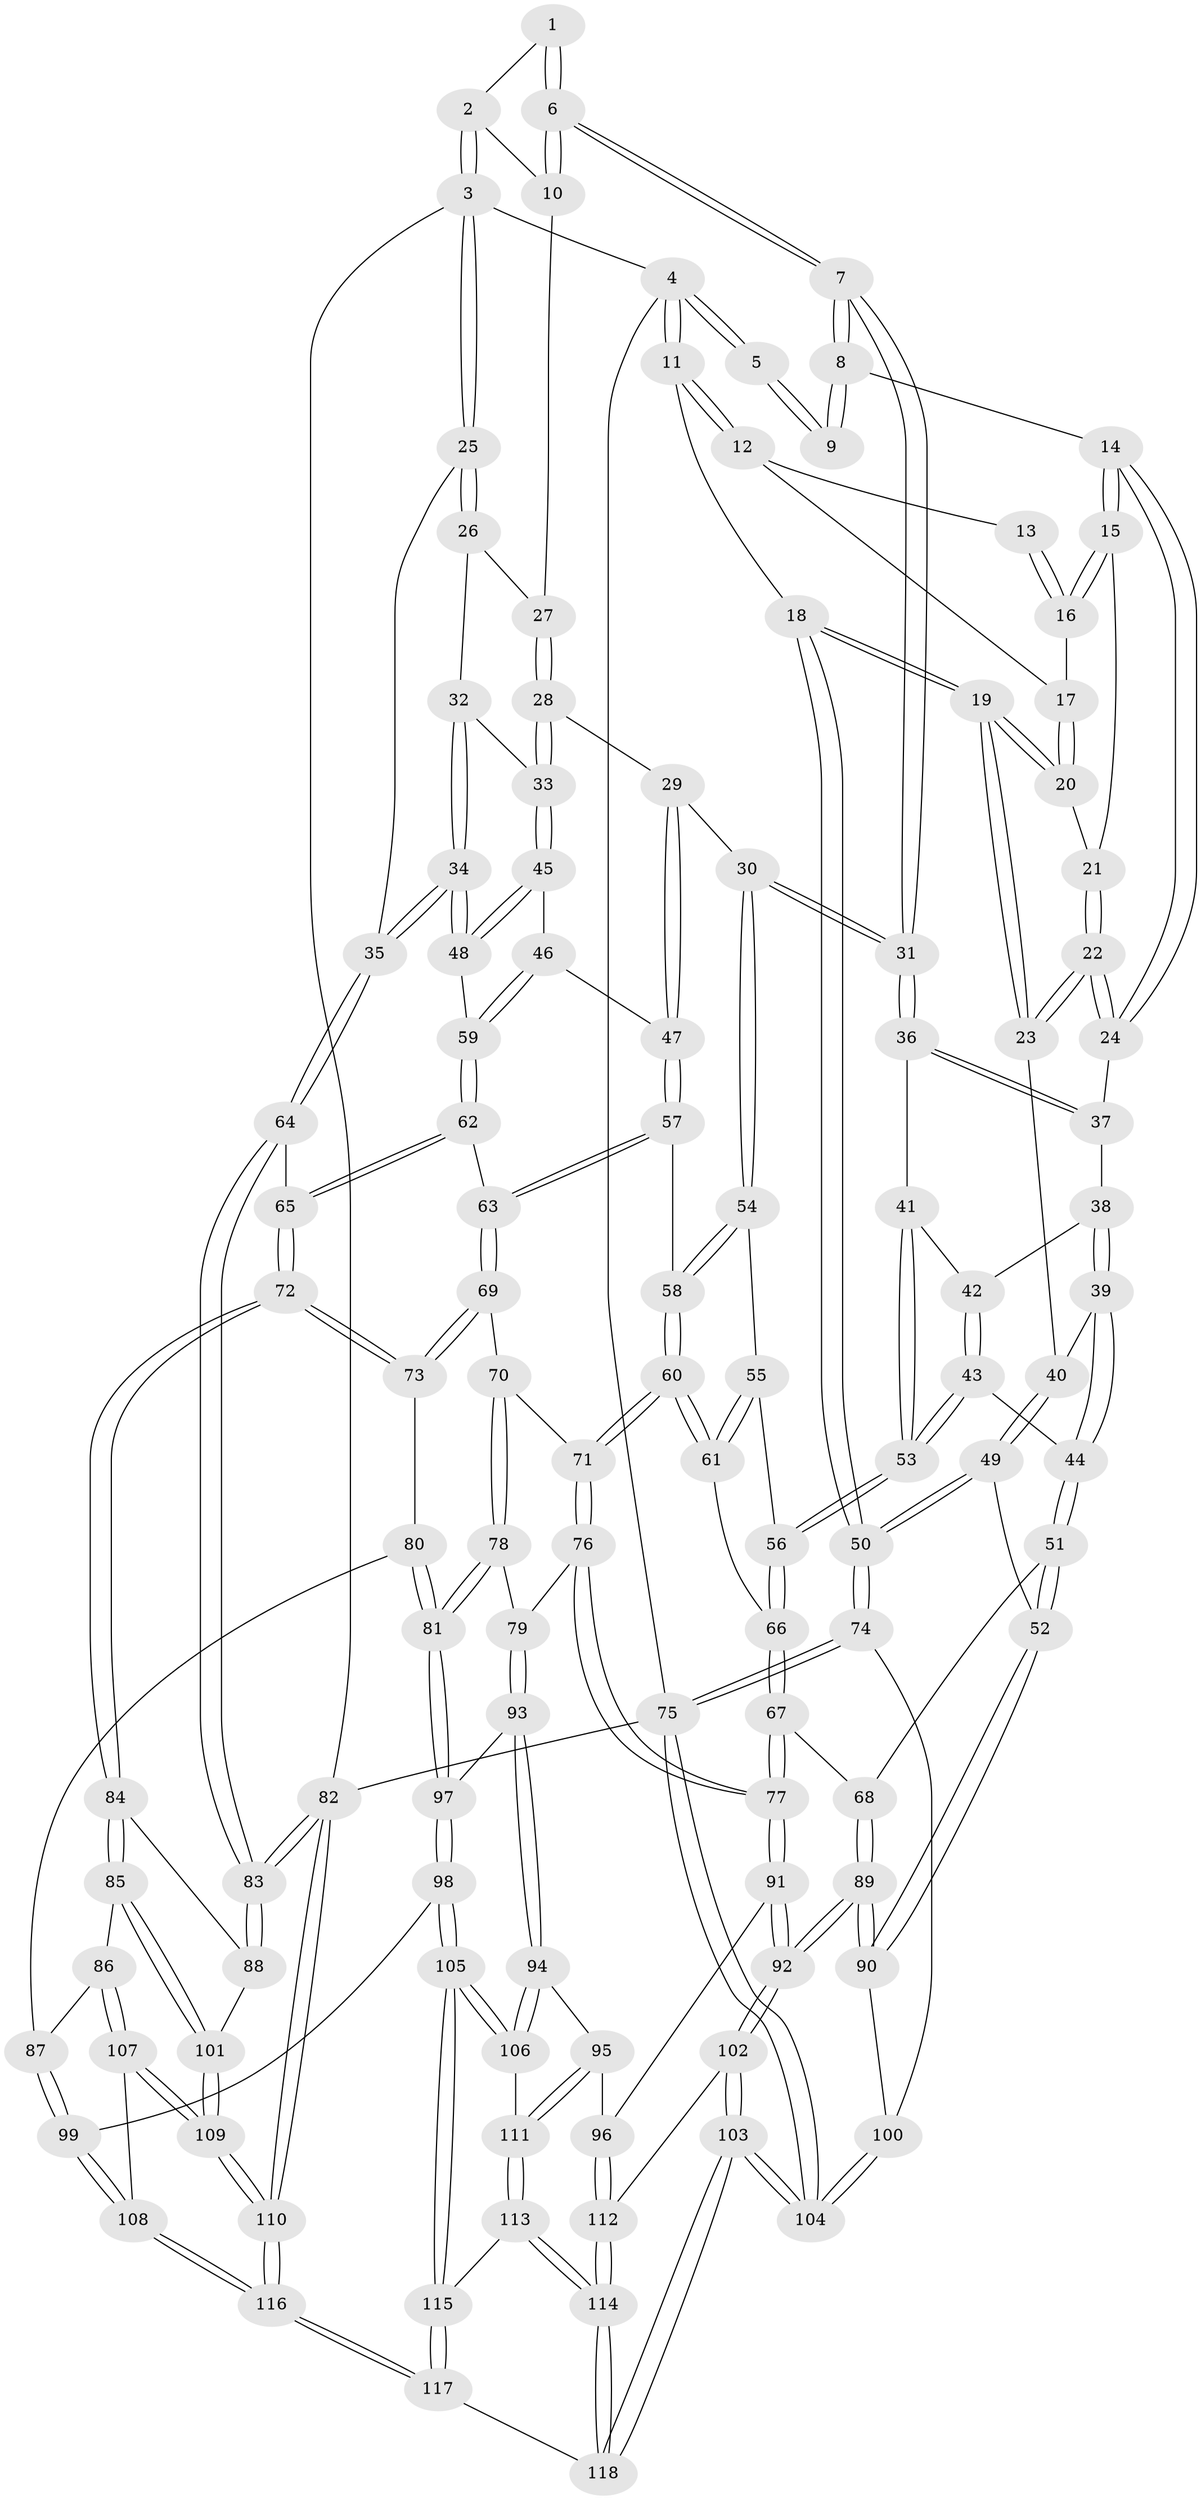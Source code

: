 // coarse degree distribution, {4: 0.3614457831325301, 2: 0.03614457831325301, 3: 0.6024096385542169}
// Generated by graph-tools (version 1.1) at 2025/38/03/04/25 23:38:21]
// undirected, 118 vertices, 292 edges
graph export_dot {
  node [color=gray90,style=filled];
  1 [pos="+0.6155755413272154+0"];
  2 [pos="+0.7811959312867425+0"];
  3 [pos="+1+0"];
  4 [pos="+0+0"];
  5 [pos="+0.250839064388692+0"];
  6 [pos="+0.4957224252559518+0.1638959222538589"];
  7 [pos="+0.4645326231404929+0.20528787557947636"];
  8 [pos="+0.30866674349383055+0.015266626939788426"];
  9 [pos="+0.25611720584294567+0"];
  10 [pos="+0.762178640600774+0.05443398503964853"];
  11 [pos="+0+0"];
  12 [pos="+0.08739919302333503+0.08309286031139729"];
  13 [pos="+0.18291758143901676+0"];
  14 [pos="+0.2062643856363581+0.1781753650159608"];
  15 [pos="+0.16083367078165334+0.14894877294190878"];
  16 [pos="+0.15223416441471707+0.10524890200450826"];
  17 [pos="+0.08709070700598863+0.10161909974733951"];
  18 [pos="+0+0.16820948883914624"];
  19 [pos="+0+0.1794889819495002"];
  20 [pos="+0.07097856152455949+0.14385365992233695"];
  21 [pos="+0.08911576511830131+0.15638965553221024"];
  22 [pos="+0.10758846928390395+0.24459960837637243"];
  23 [pos="+0.09156686040262726+0.2799267102944074"];
  24 [pos="+0.20691756043317489+0.18279963432387653"];
  25 [pos="+1+0.07474990150449742"];
  26 [pos="+0.8528017526597101+0.1471634293116513"];
  27 [pos="+0.7720839223089055+0.0917247923405853"];
  28 [pos="+0.7204246250212634+0.21556446175591268"];
  29 [pos="+0.6513327221888702+0.2487851136295426"];
  30 [pos="+0.4770457319914856+0.23955036500857463"];
  31 [pos="+0.4651912389692477+0.22758202641617253"];
  32 [pos="+0.8569015664369423+0.1596980639935541"];
  33 [pos="+0.7855668959599796+0.29009771765117387"];
  34 [pos="+0.9327980098658059+0.36440145713670613"];
  35 [pos="+1+0.43780114017052557"];
  36 [pos="+0.36780534302585927+0.27224846966041605"];
  37 [pos="+0.21126776638116723+0.18879255932333125"];
  38 [pos="+0.1942218569759712+0.2911242180730843"];
  39 [pos="+0.14404173255469752+0.3119189589746243"];
  40 [pos="+0.10061363567067633+0.29678714114209764"];
  41 [pos="+0.34608553769354117+0.2959349052225799"];
  42 [pos="+0.2190599050820618+0.29951653710303827"];
  43 [pos="+0.22299721998161756+0.4557470558611659"];
  44 [pos="+0.21016558642086478+0.45733793931919225"];
  45 [pos="+0.8392058730222239+0.3572519027803585"];
  46 [pos="+0.7910770295740387+0.3800746453261481"];
  47 [pos="+0.7051373007024345+0.4104599075501278"];
  48 [pos="+0.9035725896255341+0.3632819318135924"];
  49 [pos="+0+0.558770393095336"];
  50 [pos="+0+0.5643830759217363"];
  51 [pos="+0.04402751820786513+0.550523836681967"];
  52 [pos="+0+0.5602683354796529"];
  53 [pos="+0.27722083928878144+0.45573865330695573"];
  54 [pos="+0.4998406627768115+0.3236924210229965"];
  55 [pos="+0.4221276551393662+0.447715050303481"];
  56 [pos="+0.31899840738744195+0.4950889605721544"];
  57 [pos="+0.6547238316367168+0.4630534891643127"];
  58 [pos="+0.6069084036921324+0.4725772805675966"];
  59 [pos="+0.7875086517196015+0.5054098134861551"];
  60 [pos="+0.5588210045170316+0.5521329432134274"];
  61 [pos="+0.5193748365970143+0.5398868699076775"];
  62 [pos="+0.7728173514114459+0.5485089667912908"];
  63 [pos="+0.7528179134340993+0.550762565811348"];
  64 [pos="+1+0.48066818849444365"];
  65 [pos="+0.9402307084705988+0.5722651980242878"];
  66 [pos="+0.33590051057559567+0.5397952603153449"];
  67 [pos="+0.33105436588915593+0.6496224709220636"];
  68 [pos="+0.28321941538868567+0.6746037965405594"];
  69 [pos="+0.7224330686751212+0.6553153216487327"];
  70 [pos="+0.6760975288655898+0.6338963232857738"];
  71 [pos="+0.5587929848852052+0.5554153051648917"];
  72 [pos="+0.846005317131548+0.693903722928749"];
  73 [pos="+0.7265580012822931+0.666549616297103"];
  74 [pos="+0+1"];
  75 [pos="+0+1"];
  76 [pos="+0.5183672185756529+0.6590482102235683"];
  77 [pos="+0.4163752446957025+0.692243223039491"];
  78 [pos="+0.5731450594735584+0.718881059606148"];
  79 [pos="+0.5475475598141946+0.6949373331242243"];
  80 [pos="+0.7216007223062084+0.6752743872511834"];
  81 [pos="+0.588667076948285+0.736391231480098"];
  82 [pos="+1+1"];
  83 [pos="+1+0.710263139348007"];
  84 [pos="+0.8505802237477937+0.7421417987905162"];
  85 [pos="+0.8387960386496959+0.772743518137527"];
  86 [pos="+0.8206750883833039+0.7894008600983574"];
  87 [pos="+0.7187396426252408+0.7479674608026922"];
  88 [pos="+0.962214466067438+0.7719922812177973"];
  89 [pos="+0.21605824414364513+0.8156926796662735"];
  90 [pos="+0.12105253405620946+0.757860315632516"];
  91 [pos="+0.4169610997113772+0.7581538657948738"];
  92 [pos="+0.21709514274325195+0.8200034167620515"];
  93 [pos="+0.4925691820106284+0.8049167357590586"];
  94 [pos="+0.4631056721292503+0.8254911360670518"];
  95 [pos="+0.4298732495566563+0.8289604359106187"];
  96 [pos="+0.425927300072991+0.8280252719211616"];
  97 [pos="+0.6010622916227094+0.779329875835751"];
  98 [pos="+0.6442558851630714+0.8629429422239454"];
  99 [pos="+0.6447758273187316+0.8629512575865067"];
  100 [pos="+0.08394812882807799+0.7920047919897056"];
  101 [pos="+0.914317314329697+0.8489381060883684"];
  102 [pos="+0.2296599576382312+0.8960299770217112"];
  103 [pos="+0.11993967184367621+1"];
  104 [pos="+0.015411361251728574+1"];
  105 [pos="+0.6427649388539812+0.864164636236744"];
  106 [pos="+0.5956365688063219+0.8694602718178401"];
  107 [pos="+0.7666810795252618+0.8886337310291453"];
  108 [pos="+0.7126843859426875+0.8889738589067223"];
  109 [pos="+0.9602830582143154+1"];
  110 [pos="+1+1"];
  111 [pos="+0.5048322407236806+0.9145282858042872"];
  112 [pos="+0.4120264245746874+0.8417733619842247"];
  113 [pos="+0.471384329197756+1"];
  114 [pos="+0.44124684940050757+1"];
  115 [pos="+0.6158671769504422+0.934002466360856"];
  116 [pos="+0.6973739956424425+1"];
  117 [pos="+0.6178280511100007+1"];
  118 [pos="+0.37417322718486085+1"];
  1 -- 2;
  1 -- 6;
  1 -- 6;
  2 -- 3;
  2 -- 3;
  2 -- 10;
  3 -- 4;
  3 -- 25;
  3 -- 25;
  3 -- 82;
  4 -- 5;
  4 -- 5;
  4 -- 11;
  4 -- 11;
  4 -- 75;
  5 -- 9;
  5 -- 9;
  6 -- 7;
  6 -- 7;
  6 -- 10;
  6 -- 10;
  7 -- 8;
  7 -- 8;
  7 -- 31;
  7 -- 31;
  8 -- 9;
  8 -- 9;
  8 -- 14;
  10 -- 27;
  11 -- 12;
  11 -- 12;
  11 -- 18;
  12 -- 13;
  12 -- 17;
  13 -- 16;
  13 -- 16;
  14 -- 15;
  14 -- 15;
  14 -- 24;
  14 -- 24;
  15 -- 16;
  15 -- 16;
  15 -- 21;
  16 -- 17;
  17 -- 20;
  17 -- 20;
  18 -- 19;
  18 -- 19;
  18 -- 50;
  18 -- 50;
  19 -- 20;
  19 -- 20;
  19 -- 23;
  19 -- 23;
  20 -- 21;
  21 -- 22;
  21 -- 22;
  22 -- 23;
  22 -- 23;
  22 -- 24;
  22 -- 24;
  23 -- 40;
  24 -- 37;
  25 -- 26;
  25 -- 26;
  25 -- 35;
  26 -- 27;
  26 -- 32;
  27 -- 28;
  27 -- 28;
  28 -- 29;
  28 -- 33;
  28 -- 33;
  29 -- 30;
  29 -- 47;
  29 -- 47;
  30 -- 31;
  30 -- 31;
  30 -- 54;
  30 -- 54;
  31 -- 36;
  31 -- 36;
  32 -- 33;
  32 -- 34;
  32 -- 34;
  33 -- 45;
  33 -- 45;
  34 -- 35;
  34 -- 35;
  34 -- 48;
  34 -- 48;
  35 -- 64;
  35 -- 64;
  36 -- 37;
  36 -- 37;
  36 -- 41;
  37 -- 38;
  38 -- 39;
  38 -- 39;
  38 -- 42;
  39 -- 40;
  39 -- 44;
  39 -- 44;
  40 -- 49;
  40 -- 49;
  41 -- 42;
  41 -- 53;
  41 -- 53;
  42 -- 43;
  42 -- 43;
  43 -- 44;
  43 -- 53;
  43 -- 53;
  44 -- 51;
  44 -- 51;
  45 -- 46;
  45 -- 48;
  45 -- 48;
  46 -- 47;
  46 -- 59;
  46 -- 59;
  47 -- 57;
  47 -- 57;
  48 -- 59;
  49 -- 50;
  49 -- 50;
  49 -- 52;
  50 -- 74;
  50 -- 74;
  51 -- 52;
  51 -- 52;
  51 -- 68;
  52 -- 90;
  52 -- 90;
  53 -- 56;
  53 -- 56;
  54 -- 55;
  54 -- 58;
  54 -- 58;
  55 -- 56;
  55 -- 61;
  55 -- 61;
  56 -- 66;
  56 -- 66;
  57 -- 58;
  57 -- 63;
  57 -- 63;
  58 -- 60;
  58 -- 60;
  59 -- 62;
  59 -- 62;
  60 -- 61;
  60 -- 61;
  60 -- 71;
  60 -- 71;
  61 -- 66;
  62 -- 63;
  62 -- 65;
  62 -- 65;
  63 -- 69;
  63 -- 69;
  64 -- 65;
  64 -- 83;
  64 -- 83;
  65 -- 72;
  65 -- 72;
  66 -- 67;
  66 -- 67;
  67 -- 68;
  67 -- 77;
  67 -- 77;
  68 -- 89;
  68 -- 89;
  69 -- 70;
  69 -- 73;
  69 -- 73;
  70 -- 71;
  70 -- 78;
  70 -- 78;
  71 -- 76;
  71 -- 76;
  72 -- 73;
  72 -- 73;
  72 -- 84;
  72 -- 84;
  73 -- 80;
  74 -- 75;
  74 -- 75;
  74 -- 100;
  75 -- 82;
  75 -- 104;
  75 -- 104;
  76 -- 77;
  76 -- 77;
  76 -- 79;
  77 -- 91;
  77 -- 91;
  78 -- 79;
  78 -- 81;
  78 -- 81;
  79 -- 93;
  79 -- 93;
  80 -- 81;
  80 -- 81;
  80 -- 87;
  81 -- 97;
  81 -- 97;
  82 -- 83;
  82 -- 83;
  82 -- 110;
  82 -- 110;
  83 -- 88;
  83 -- 88;
  84 -- 85;
  84 -- 85;
  84 -- 88;
  85 -- 86;
  85 -- 101;
  85 -- 101;
  86 -- 87;
  86 -- 107;
  86 -- 107;
  87 -- 99;
  87 -- 99;
  88 -- 101;
  89 -- 90;
  89 -- 90;
  89 -- 92;
  89 -- 92;
  90 -- 100;
  91 -- 92;
  91 -- 92;
  91 -- 96;
  92 -- 102;
  92 -- 102;
  93 -- 94;
  93 -- 94;
  93 -- 97;
  94 -- 95;
  94 -- 106;
  94 -- 106;
  95 -- 96;
  95 -- 111;
  95 -- 111;
  96 -- 112;
  96 -- 112;
  97 -- 98;
  97 -- 98;
  98 -- 99;
  98 -- 105;
  98 -- 105;
  99 -- 108;
  99 -- 108;
  100 -- 104;
  100 -- 104;
  101 -- 109;
  101 -- 109;
  102 -- 103;
  102 -- 103;
  102 -- 112;
  103 -- 104;
  103 -- 104;
  103 -- 118;
  103 -- 118;
  105 -- 106;
  105 -- 106;
  105 -- 115;
  105 -- 115;
  106 -- 111;
  107 -- 108;
  107 -- 109;
  107 -- 109;
  108 -- 116;
  108 -- 116;
  109 -- 110;
  109 -- 110;
  110 -- 116;
  110 -- 116;
  111 -- 113;
  111 -- 113;
  112 -- 114;
  112 -- 114;
  113 -- 114;
  113 -- 114;
  113 -- 115;
  114 -- 118;
  114 -- 118;
  115 -- 117;
  115 -- 117;
  116 -- 117;
  116 -- 117;
  117 -- 118;
}
